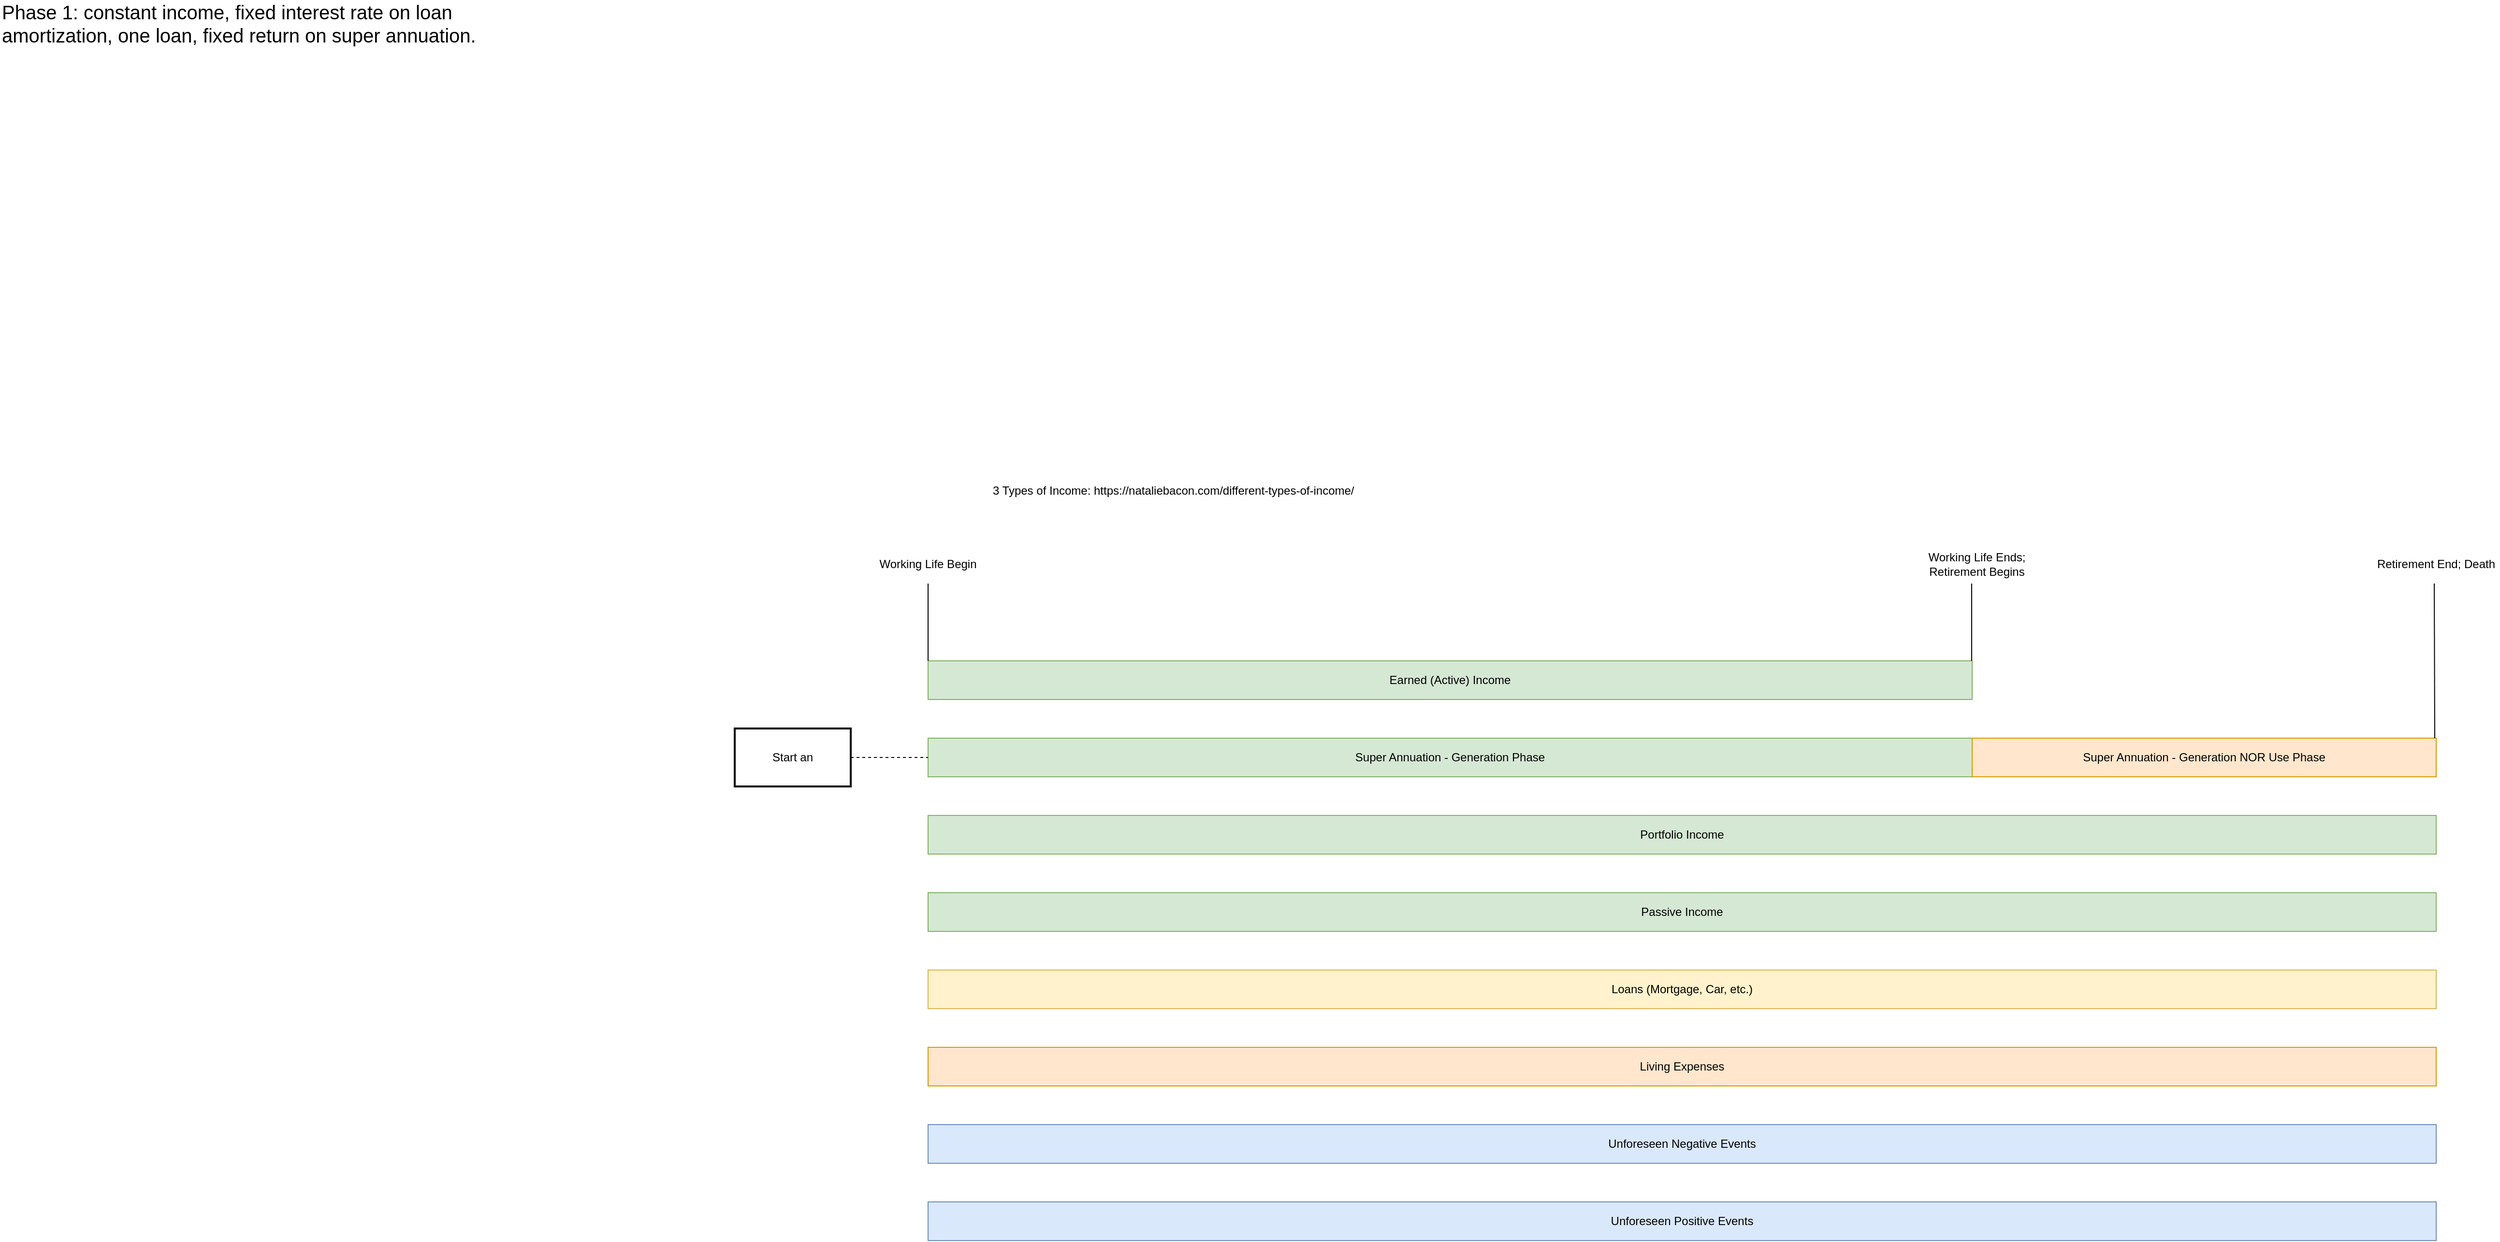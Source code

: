 <mxfile version="12.2.2" type="device" pages="1"><diagram id="VCYEPkUG2aABVz8C1PQe" name="Page-1"><mxGraphModel dx="2000" dy="2374" grid="1" gridSize="10" guides="1" tooltips="1" connect="1" arrows="1" fold="1" page="1" pageScale="1" pageWidth="1169" pageHeight="1654" math="0" shadow="0"><root><mxCell id="0"/><mxCell id="1" parent="0"/><mxCell id="FEeVAhBJJxdF7BG5kPbW-1" value="Earned (Active) Income" style="rounded=0;whiteSpace=wrap;html=1;fillColor=#d5e8d4;strokeColor=#82b366;" vertex="1" parent="1"><mxGeometry x="-160" y="720" width="1080" height="40" as="geometry"/></mxCell><mxCell id="FEeVAhBJJxdF7BG5kPbW-2" value="Super Annuation - Generation Phase" style="rounded=0;whiteSpace=wrap;html=1;fillColor=#d5e8d4;strokeColor=#82b366;" vertex="1" parent="1"><mxGeometry x="-160" y="800" width="1080" height="40" as="geometry"/></mxCell><mxCell id="FEeVAhBJJxdF7BG5kPbW-3" value="" style="endArrow=none;html=1;" edge="1" parent="1"><mxGeometry width="50" height="50" relative="1" as="geometry"><mxPoint x="-160" y="720" as="sourcePoint"/><mxPoint x="-160" y="640" as="targetPoint"/></mxGeometry></mxCell><mxCell id="FEeVAhBJJxdF7BG5kPbW-4" value="Working Life Begin" style="text;html=1;strokeColor=none;fillColor=none;align=center;verticalAlign=middle;whiteSpace=wrap;rounded=0;" vertex="1" parent="1"><mxGeometry x="-225" y="610" width="130" height="20" as="geometry"/></mxCell><mxCell id="FEeVAhBJJxdF7BG5kPbW-5" value="Working Life Ends; Retirement Begins" style="text;html=1;strokeColor=none;fillColor=none;align=center;verticalAlign=middle;whiteSpace=wrap;rounded=0;" vertex="1" parent="1"><mxGeometry x="860" y="610" width="130" height="20" as="geometry"/></mxCell><mxCell id="FEeVAhBJJxdF7BG5kPbW-6" value="" style="endArrow=none;html=1;" edge="1" parent="1"><mxGeometry width="50" height="50" relative="1" as="geometry"><mxPoint x="919.5" y="720" as="sourcePoint"/><mxPoint x="919.5" y="640" as="targetPoint"/></mxGeometry></mxCell><mxCell id="FEeVAhBJJxdF7BG5kPbW-7" value="Super Annuation - Generation NOR Use Phase" style="rounded=0;whiteSpace=wrap;html=1;fillColor=#ffe6cc;strokeColor=#d79b00;" vertex="1" parent="1"><mxGeometry x="920" y="800" width="480" height="40" as="geometry"/></mxCell><mxCell id="FEeVAhBJJxdF7BG5kPbW-8" value="Portfolio Income" style="rounded=0;whiteSpace=wrap;html=1;fillColor=#d5e8d4;strokeColor=#82b366;" vertex="1" parent="1"><mxGeometry x="-160" y="880" width="1560" height="40" as="geometry"/></mxCell><mxCell id="FEeVAhBJJxdF7BG5kPbW-9" value="Passive Income" style="rounded=0;whiteSpace=wrap;html=1;fillColor=#d5e8d4;strokeColor=#82b366;" vertex="1" parent="1"><mxGeometry x="-160" y="960" width="1560" height="40" as="geometry"/></mxCell><UserObject label="3 Types of Income: https://nataliebacon.com/different-types-of-income/" link="https://nataliebacon.com/different-types-of-income/" id="FEeVAhBJJxdF7BG5kPbW-10"><mxCell style="text;html=1;" vertex="1" parent="1"><mxGeometry x="-95" y="530" width="290" height="30" as="geometry"/></mxCell></UserObject><mxCell id="FEeVAhBJJxdF7BG5kPbW-11" value="Loans (Mortgage, Car, etc.)" style="rounded=0;whiteSpace=wrap;html=1;fillColor=#fff2cc;strokeColor=#d6b656;" vertex="1" parent="1"><mxGeometry x="-160" y="1040" width="1560" height="40" as="geometry"/></mxCell><mxCell id="FEeVAhBJJxdF7BG5kPbW-12" value="Living Expenses" style="rounded=0;whiteSpace=wrap;html=1;fillColor=#ffe6cc;strokeColor=#d79b00;" vertex="1" parent="1"><mxGeometry x="-160" y="1120" width="1560" height="40" as="geometry"/></mxCell><mxCell id="FEeVAhBJJxdF7BG5kPbW-13" value="Unforeseen Negative Events" style="rounded=0;whiteSpace=wrap;html=1;fillColor=#dae8fc;strokeColor=#6c8ebf;" vertex="1" parent="1"><mxGeometry x="-160" y="1200" width="1560" height="40" as="geometry"/></mxCell><mxCell id="FEeVAhBJJxdF7BG5kPbW-14" value="Unforeseen Positive Events" style="rounded=0;whiteSpace=wrap;html=1;fillColor=#dae8fc;strokeColor=#6c8ebf;" vertex="1" parent="1"><mxGeometry x="-160" y="1280" width="1560" height="40" as="geometry"/></mxCell><mxCell id="FEeVAhBJJxdF7BG5kPbW-16" value="" style="endArrow=none;html=1;" edge="1" parent="1"><mxGeometry width="50" height="50" relative="1" as="geometry"><mxPoint x="1398.5" y="800" as="sourcePoint"/><mxPoint x="1398" y="640" as="targetPoint"/></mxGeometry></mxCell><mxCell id="FEeVAhBJJxdF7BG5kPbW-17" value="Retirement End; Death" style="text;html=1;strokeColor=none;fillColor=none;align=center;verticalAlign=middle;whiteSpace=wrap;rounded=0;" vertex="1" parent="1"><mxGeometry x="1335" y="610" width="130" height="20" as="geometry"/></mxCell><mxCell id="FEeVAhBJJxdF7BG5kPbW-18" value="" style="endArrow=none;html=1;strokeWidth=1;entryX=0;entryY=0.5;entryDx=0;entryDy=0;dashed=1;" edge="1" parent="1" target="FEeVAhBJJxdF7BG5kPbW-2"><mxGeometry width="50" height="50" relative="1" as="geometry"><mxPoint x="-240" y="820" as="sourcePoint"/><mxPoint x="-180" y="800" as="targetPoint"/></mxGeometry></mxCell><mxCell id="FEeVAhBJJxdF7BG5kPbW-26" value="Start an" style="rounded=0;whiteSpace=wrap;html=1;strokeWidth=2;" vertex="1" parent="1"><mxGeometry x="-360" y="790" width="120" height="60" as="geometry"/></mxCell><mxCell id="FEeVAhBJJxdF7BG5kPbW-27" value="Phase 1: constant income, fixed interest rate on loan amortization, one loan, fixed return on super annuation." style="text;html=1;strokeColor=none;fillColor=none;align=left;verticalAlign=middle;whiteSpace=wrap;rounded=0;fontSize=20;" vertex="1" parent="1"><mxGeometry x="-1120" y="50" width="520" height="20" as="geometry"/></mxCell></root></mxGraphModel></diagram></mxfile>